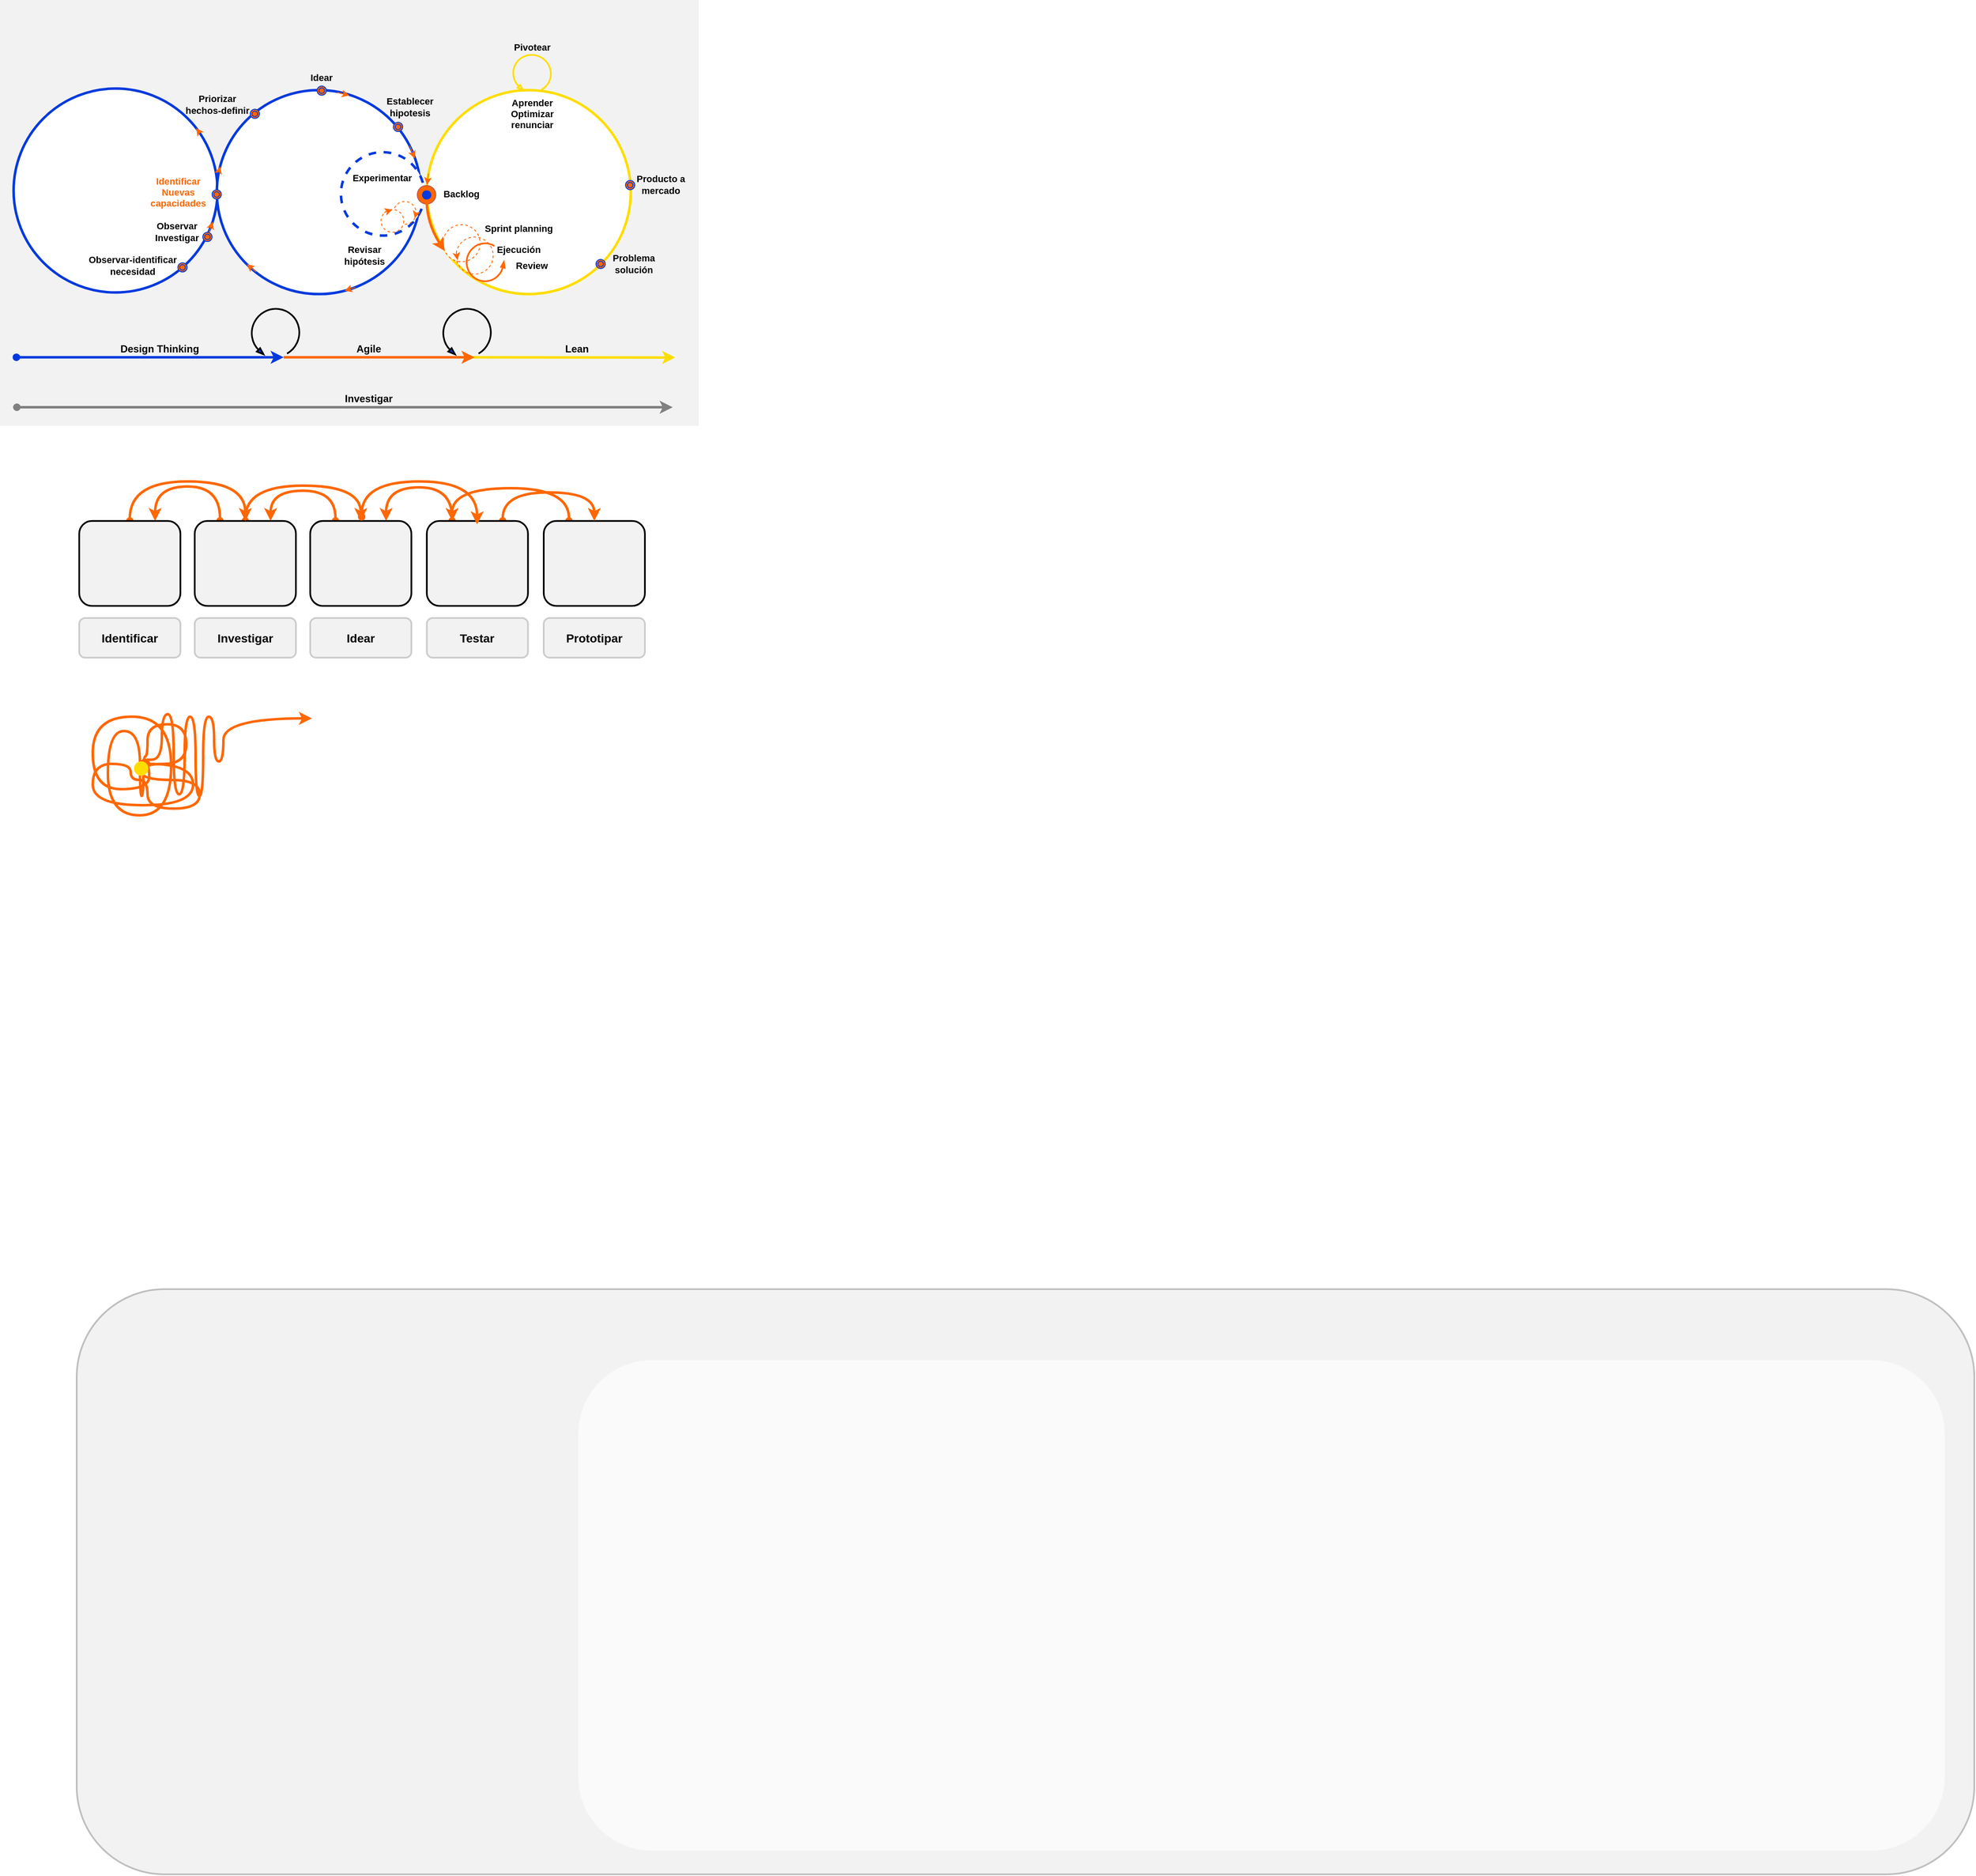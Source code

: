 <mxfile version="20.0.4" type="github"><diagram id="FYH1bXy_glhNCS2Nh4BO" name="Page-1"><mxGraphModel dx="1636" dy="454" grid="0" gridSize="10" guides="1" tooltips="1" connect="1" arrows="1" fold="1" page="1" pageScale="1" pageWidth="850" pageHeight="1100" math="0" shadow="0"><root><mxCell id="0"/><mxCell id="1" parent="0"/><mxCell id="J7etCu1io9OXEMNCoHWa-189" value="" style="rounded=1;whiteSpace=wrap;html=1;labelBackgroundColor=none;fontFamily=Helvetica;fontSize=11;strokeColor=#BFBFBF;strokeWidth=2;fillColor=#f2f2f2;gradientColor=none;" parent="1" vertex="1"><mxGeometry x="-750" y="1540" width="2251" height="694" as="geometry"/></mxCell><mxCell id="J7etCu1io9OXEMNCoHWa-190" value="" style="rounded=1;whiteSpace=wrap;html=1;labelBackgroundColor=none;fontFamily=Helvetica;fontSize=11;fontColor=default;strokeColor=none;strokeWidth=2;fillColor=#FAFAFA;gradientColor=none;" parent="1" vertex="1"><mxGeometry x="-155" y="1624.25" width="1621" height="581.75" as="geometry"/></mxCell><mxCell id="J7etCu1io9OXEMNCoHWa-156" value="" style="rounded=1;whiteSpace=wrap;html=1;labelBackgroundColor=none;fontFamily=Helvetica;fontSize=14;strokeColor=#CCCCCC;strokeWidth=2;fillColor=#f2f2f2;gradientColor=none;" parent="1" vertex="1"><mxGeometry x="-747" y="744" width="120" height="47" as="geometry"/></mxCell><mxCell id="J7etCu1io9OXEMNCoHWa-172" style="edgeStyle=orthogonalEdgeStyle;curved=1;rounded=0;orthogonalLoop=1;jettySize=auto;html=1;exitX=0.25;exitY=0;exitDx=0;exitDy=0;entryX=0.25;entryY=0;entryDx=0;entryDy=0;labelBackgroundColor=#F2F2F2;fontFamily=Helvetica;fontSize=14;startArrow=oval;startFill=1;strokeColor=#FF6701;strokeWidth=3;" parent="1" source="J7etCu1io9OXEMNCoHWa-153" target="J7etCu1io9OXEMNCoHWa-152" edge="1"><mxGeometry relative="1" as="geometry"><Array as="points"><mxPoint x="-166" y="590"/><mxPoint x="-305" y="590"/></Array></mxGeometry></mxCell><mxCell id="J7etCu1io9OXEMNCoHWa-153" value="" style="rounded=1;whiteSpace=wrap;html=1;labelBackgroundColor=none;fontFamily=Helvetica;fontSize=11;strokeColor=default;strokeWidth=2;fillColor=#f2f2f2;gradientColor=none;" parent="1" vertex="1"><mxGeometry x="-196" y="628.9" width="120" height="100.77" as="geometry"/></mxCell><mxCell id="J7etCu1io9OXEMNCoHWa-170" style="edgeStyle=orthogonalEdgeStyle;curved=1;rounded=0;orthogonalLoop=1;jettySize=auto;html=1;exitX=0.75;exitY=0;exitDx=0;exitDy=0;entryX=0.5;entryY=0;entryDx=0;entryDy=0;labelBackgroundColor=#F2F2F2;fontFamily=Helvetica;fontSize=14;startArrow=oval;startFill=1;strokeColor=#FF6701;strokeWidth=3;" parent="1" source="J7etCu1io9OXEMNCoHWa-152" target="J7etCu1io9OXEMNCoHWa-153" edge="1"><mxGeometry relative="1" as="geometry"><Array as="points"><mxPoint x="-245" y="595"/><mxPoint x="-136" y="595"/></Array></mxGeometry></mxCell><mxCell id="J7etCu1io9OXEMNCoHWa-173" style="edgeStyle=orthogonalEdgeStyle;curved=1;rounded=0;orthogonalLoop=1;jettySize=auto;html=1;exitX=0.25;exitY=0;exitDx=0;exitDy=0;entryX=0.75;entryY=0;entryDx=0;entryDy=0;labelBackgroundColor=#F2F2F2;fontFamily=Helvetica;fontSize=14;startArrow=oval;startFill=1;strokeColor=#FF6701;strokeWidth=3;" parent="1" source="J7etCu1io9OXEMNCoHWa-152" target="J7etCu1io9OXEMNCoHWa-151" edge="1"><mxGeometry relative="1" as="geometry"><Array as="points"><mxPoint x="-305" y="589"/><mxPoint x="-383" y="589"/></Array></mxGeometry></mxCell><mxCell id="J7etCu1io9OXEMNCoHWa-152" value="" style="rounded=1;whiteSpace=wrap;html=1;labelBackgroundColor=none;fontFamily=Helvetica;fontSize=11;strokeColor=default;strokeWidth=2;fillColor=#f2f2f2;gradientColor=none;" parent="1" vertex="1"><mxGeometry x="-334.69" y="628.9" width="120" height="100.77" as="geometry"/></mxCell><mxCell id="J7etCu1io9OXEMNCoHWa-175" style="edgeStyle=orthogonalEdgeStyle;curved=1;rounded=0;orthogonalLoop=1;jettySize=auto;html=1;exitX=0.25;exitY=0;exitDx=0;exitDy=0;entryX=0.75;entryY=0;entryDx=0;entryDy=0;labelBackgroundColor=#F2F2F2;fontFamily=Helvetica;fontSize=14;startArrow=oval;startFill=1;strokeColor=#FF6701;strokeWidth=3;" parent="1" source="J7etCu1io9OXEMNCoHWa-151" target="J7etCu1io9OXEMNCoHWa-150" edge="1"><mxGeometry relative="1" as="geometry"><Array as="points"><mxPoint x="-443" y="593"/><mxPoint x="-520" y="593"/></Array></mxGeometry></mxCell><mxCell id="J7etCu1io9OXEMNCoHWa-151" value="" style="rounded=1;whiteSpace=wrap;html=1;labelBackgroundColor=none;fontFamily=Helvetica;fontSize=11;strokeColor=default;strokeWidth=2;fillColor=#f2f2f2;gradientColor=none;" parent="1" vertex="1"><mxGeometry x="-473" y="628.9" width="120" height="100.77" as="geometry"/></mxCell><mxCell id="J7etCu1io9OXEMNCoHWa-167" style="edgeStyle=orthogonalEdgeStyle;curved=1;rounded=0;orthogonalLoop=1;jettySize=auto;html=1;entryX=0.5;entryY=0;entryDx=0;entryDy=0;labelBackgroundColor=#F2F2F2;fontFamily=Helvetica;fontSize=14;startArrow=oval;startFill=1;strokeColor=#FF6701;strokeWidth=3;exitX=0.5;exitY=0;exitDx=0;exitDy=0;" parent="1" source="J7etCu1io9OXEMNCoHWa-150" target="J7etCu1io9OXEMNCoHWa-151" edge="1"><mxGeometry relative="1" as="geometry"><Array as="points"><mxPoint x="-550" y="587"/><mxPoint x="-413" y="587"/></Array></mxGeometry></mxCell><mxCell id="J7etCu1io9OXEMNCoHWa-176" style="edgeStyle=orthogonalEdgeStyle;curved=1;rounded=0;orthogonalLoop=1;jettySize=auto;html=1;exitX=0.25;exitY=0;exitDx=0;exitDy=0;entryX=0.75;entryY=0;entryDx=0;entryDy=0;labelBackgroundColor=#F2F2F2;fontFamily=Helvetica;fontSize=14;startArrow=oval;startFill=1;strokeColor=#FF6701;strokeWidth=3;" parent="1" source="J7etCu1io9OXEMNCoHWa-150" target="J7etCu1io9OXEMNCoHWa-149" edge="1"><mxGeometry relative="1" as="geometry"><Array as="points"><mxPoint x="-580" y="588"/><mxPoint x="-657" y="588"/></Array></mxGeometry></mxCell><mxCell id="J7etCu1io9OXEMNCoHWa-150" value="" style="rounded=1;whiteSpace=wrap;html=1;labelBackgroundColor=none;fontFamily=Helvetica;fontSize=11;strokeColor=default;strokeWidth=2;fillColor=#f2f2f2;gradientColor=none;" parent="1" vertex="1"><mxGeometry x="-610" y="628.9" width="120" height="100.77" as="geometry"/></mxCell><mxCell id="J7etCu1io9OXEMNCoHWa-166" style="edgeStyle=orthogonalEdgeStyle;curved=1;rounded=0;orthogonalLoop=1;jettySize=auto;html=1;exitX=0.5;exitY=0;exitDx=0;exitDy=0;entryX=0.5;entryY=0;entryDx=0;entryDy=0;labelBackgroundColor=#F2F2F2;fontFamily=Helvetica;fontSize=14;startArrow=oval;startFill=1;strokeColor=#FF6701;strokeWidth=3;" parent="1" source="J7etCu1io9OXEMNCoHWa-149" target="J7etCu1io9OXEMNCoHWa-150" edge="1"><mxGeometry relative="1" as="geometry"><Array as="points"><mxPoint x="-687" y="582"/><mxPoint x="-550" y="582"/></Array></mxGeometry></mxCell><mxCell id="J7etCu1io9OXEMNCoHWa-149" value="" style="rounded=1;whiteSpace=wrap;html=1;labelBackgroundColor=none;fontFamily=Helvetica;fontSize=11;strokeColor=default;strokeWidth=2;fillColor=#f2f2f2;gradientColor=none;" parent="1" vertex="1"><mxGeometry x="-747" y="628.9" width="120" height="100.77" as="geometry"/></mxCell><mxCell id="J7etCu1io9OXEMNCoHWa-114" value="" style="rounded=0;whiteSpace=wrap;html=1;labelBackgroundColor=none;fontFamily=Helvetica;fontSize=11;strokeColor=none;strokeWidth=2;fillColor=#f2f2f2;" parent="1" vertex="1"><mxGeometry x="-841" y="11" width="829" height="505" as="geometry"/></mxCell><mxCell id="J7etCu1io9OXEMNCoHWa-94" value="" style="ellipse;whiteSpace=wrap;html=1;aspect=fixed;strokeColor=#003ADE;strokeWidth=3;" parent="1" vertex="1"><mxGeometry x="-824.87" y="116.001" width="241.902" height="241.902" as="geometry"/></mxCell><mxCell id="J7etCu1io9OXEMNCoHWa-3" value="" style="ellipse;whiteSpace=wrap;html=1;aspect=fixed;strokeColor=#003ADE;strokeWidth=3;" parent="1" vertex="1"><mxGeometry x="-583.777" y="117.895" width="241.902" height="241.902" as="geometry"/></mxCell><mxCell id="J7etCu1io9OXEMNCoHWa-2" value="" style="ellipse;whiteSpace=wrap;html=1;aspect=fixed;strokeColor=#ffdd00;strokeWidth=3;" parent="1" vertex="1"><mxGeometry x="-334.686" y="117.895" width="241.902" height="241.902" as="geometry"/></mxCell><mxCell id="J7etCu1io9OXEMNCoHWa-9" value="" style="ellipse;whiteSpace=wrap;html=1;aspect=fixed;dashed=1;strokeColor=#003ADE;strokeWidth=3;" parent="1" vertex="1"><mxGeometry x="-436.587" y="191.447" width="98.96" height="98.96" as="geometry"/></mxCell><mxCell id="J7etCu1io9OXEMNCoHWa-14" value="" style="ellipse;whiteSpace=wrap;html=1;aspect=fixed;fillColor=#ff6701;strokeColor=#b85450;" parent="1" vertex="1"><mxGeometry x="-346.008" y="231.053" width="21.991" height="21.991" as="geometry"/></mxCell><mxCell id="J7etCu1io9OXEMNCoHWa-20" value="" style="ellipse;whiteSpace=wrap;html=1;aspect=fixed;dashed=1;strokeColor=#FF6701;" parent="1" vertex="1"><mxGeometry x="-315.438" y="277.447" width="43.982" height="43.982" as="geometry"/></mxCell><mxCell id="J7etCu1io9OXEMNCoHWa-16" value="" style="ellipse;whiteSpace=wrap;html=1;aspect=fixed;dashed=1;fillColor=none;strokeColor=#FF6701;fontColor=#000000;" parent="1" vertex="1"><mxGeometry x="-299.983" y="292.158" width="43.982" height="43.982" as="geometry"/></mxCell><mxCell id="J7etCu1io9OXEMNCoHWa-26" value="" style="verticalLabelPosition=bottom;html=1;verticalAlign=top;strokeWidth=2;shape=mxgraph.lean_mapping.physical_pull;pointerEvents=1;fontFamily=Helvetica;fontSize=12;fontColor=#000000;align=center;strokeColor=#FF6701;fillColor=#fa6800;" parent="1" vertex="1"><mxGeometry x="-287.661" y="299.474" width="45.289" height="45.263" as="geometry"/></mxCell><mxCell id="J7etCu1io9OXEMNCoHWa-27" value="" style="ellipse;whiteSpace=wrap;html=1;aspect=fixed;fillColor=#003ADE;strokeColor=none;" parent="1" vertex="1"><mxGeometry x="-340.347" y="236.711" width="10.996" height="10.996" as="geometry"/></mxCell><mxCell id="J7etCu1io9OXEMNCoHWa-32" value="" style="curved=1;endArrow=classic;html=1;rounded=0;exitX=0.5;exitY=1;exitDx=0;exitDy=0;entryX=0.047;entryY=0.711;entryDx=0;entryDy=0;entryPerimeter=0;strokeColor=#FF6701;fillColor=#fa6800;strokeWidth=3;" parent="1" source="J7etCu1io9OXEMNCoHWa-27" target="J7etCu1io9OXEMNCoHWa-20" edge="1"><mxGeometry width="50" height="50" relative="1" as="geometry"><mxPoint x="-346.008" y="366.842" as="sourcePoint"/><mxPoint x="-289.397" y="310.263" as="targetPoint"/><Array as="points"><mxPoint x="-334.686" y="276.316"/></Array></mxGeometry></mxCell><mxCell id="J7etCu1io9OXEMNCoHWa-42" value="" style="endArrow=classic;html=1;rounded=0;strokeColor=#FF6701;entryX=0.525;entryY=-0.034;entryDx=0;entryDy=0;exitX=0.008;exitY=0.409;exitDx=0;exitDy=0;exitPerimeter=0;entryPerimeter=0;" parent="1" source="J7etCu1io9OXEMNCoHWa-2" target="J7etCu1io9OXEMNCoHWa-14" edge="1"><mxGeometry width="50" height="50" relative="1" as="geometry"><mxPoint x="-300.719" y="117.895" as="sourcePoint"/><mxPoint x="-244.107" y="61.316" as="targetPoint"/></mxGeometry></mxCell><mxCell id="J7etCu1io9OXEMNCoHWa-43" value="" style="endArrow=classic;html=1;rounded=0;strokeColor=#FF6701;entryX=0.038;entryY=0.621;entryDx=0;entryDy=0;exitX=0.008;exitY=0.409;exitDx=0;exitDy=0;exitPerimeter=0;entryPerimeter=0;" parent="1" target="J7etCu1io9OXEMNCoHWa-16" edge="1"><mxGeometry width="50" height="50" relative="1" as="geometry"><mxPoint x="-299.689" y="310.637" as="sourcePoint"/><mxPoint x="-296.412" y="319.779" as="targetPoint"/></mxGeometry></mxCell><mxCell id="J7etCu1io9OXEMNCoHWa-46" value="" style="verticalLabelPosition=bottom;html=1;verticalAlign=top;strokeWidth=2;shape=mxgraph.lean_mapping.physical_pull;pointerEvents=1;fontFamily=Helvetica;fontSize=12;fontColor=default;align=center;strokeColor=#FFDD00;fillColor=none;rotation=120;" parent="1" vertex="1"><mxGeometry x="-232.785" y="76.026" width="45.289" height="45.263" as="geometry"/></mxCell><mxCell id="J7etCu1io9OXEMNCoHWa-53" value="" style="ellipse;shape=doubleEllipse;whiteSpace=wrap;html=1;aspect=fixed;strokeColor=#003ADE;fillColor=#FF6701;" parent="1" vertex="1"><mxGeometry x="-589.438" y="236.145" width="10.996" height="10.996" as="geometry"/></mxCell><mxCell id="J7etCu1io9OXEMNCoHWa-54" value="" style="ellipse;shape=doubleEllipse;whiteSpace=wrap;html=1;aspect=fixed;strokeColor=#003ADE;fillColor=#FF6701;" parent="1" vertex="1"><mxGeometry x="-544.149" y="140.526" width="10.996" height="10.996" as="geometry"/></mxCell><mxCell id="J7etCu1io9OXEMNCoHWa-55" value="" style="ellipse;shape=doubleEllipse;whiteSpace=wrap;html=1;aspect=fixed;strokeColor=#003ADE;fillColor=#FF6701;" parent="1" vertex="1"><mxGeometry x="-464.893" y="113.004" width="10.996" height="10.996" as="geometry"/></mxCell><mxCell id="J7etCu1io9OXEMNCoHWa-56" value="" style="ellipse;shape=doubleEllipse;whiteSpace=wrap;html=1;aspect=fixed;strokeColor=#003ADE;fillColor=#FF6701;" parent="1" vertex="1"><mxGeometry x="-374.313" y="156.002" width="10.996" height="10.996" as="geometry"/></mxCell><mxCell id="J7etCu1io9OXEMNCoHWa-63" value="Idear" style="text;html=1;strokeColor=none;fillColor=none;align=center;verticalAlign=middle;whiteSpace=wrap;rounded=0;fontSize=11;fontStyle=1;fontFamily=Helvetica;" parent="1" vertex="1"><mxGeometry x="-504.65" y="95" width="90.58" height="15.97" as="geometry"/></mxCell><mxCell id="J7etCu1io9OXEMNCoHWa-64" value="Establecer hipotesis" style="text;html=1;strokeColor=none;fillColor=none;align=center;verticalAlign=middle;whiteSpace=wrap;rounded=0;fontSize=11;fontStyle=1;fontFamily=Helvetica;" parent="1" vertex="1"><mxGeometry x="-400.001" y="121.294" width="90.579" height="33.947" as="geometry"/></mxCell><mxCell id="J7etCu1io9OXEMNCoHWa-66" value="Revisar hipótesis" style="text;html=1;strokeColor=none;fillColor=none;align=center;verticalAlign=middle;whiteSpace=wrap;rounded=0;fontSize=11;fontStyle=1;fontFamily=Helvetica;" parent="1" vertex="1"><mxGeometry x="-453.897" y="297.494" width="90.579" height="33.947" as="geometry"/></mxCell><mxCell id="J7etCu1io9OXEMNCoHWa-67" value="Experimentar" style="text;html=1;strokeColor=none;fillColor=none;align=center;verticalAlign=middle;whiteSpace=wrap;rounded=0;fontSize=11;fontStyle=1;fontFamily=Helvetica;" parent="1" vertex="1"><mxGeometry x="-433.19" y="205.395" width="90.579" height="33.947" as="geometry"/></mxCell><mxCell id="J7etCu1io9OXEMNCoHWa-68" value="Sprint planning" style="text;html=1;strokeColor=none;fillColor=none;align=center;verticalAlign=middle;whiteSpace=wrap;rounded=0;fontSize=11;fontStyle=1;fontFamily=Helvetica;" parent="1" vertex="1"><mxGeometry x="-271.46" y="272.55" width="90.58" height="19.29" as="geometry"/></mxCell><mxCell id="J7etCu1io9OXEMNCoHWa-69" value="Backlog" style="text;html=1;strokeColor=none;fillColor=none;align=center;verticalAlign=middle;whiteSpace=wrap;rounded=0;fontSize=11;fontStyle=1;fontFamily=Helvetica;" parent="1" vertex="1"><mxGeometry x="-322.89" y="232.32" width="58.88" height="17.21" as="geometry"/></mxCell><mxCell id="J7etCu1io9OXEMNCoHWa-70" value="Aprender&lt;br style=&quot;font-size: 11px;&quot;&gt;Optimizar&lt;br style=&quot;font-size: 11px;&quot;&gt;renunciar" style="text;html=1;strokeColor=none;fillColor=none;align=center;verticalAlign=middle;whiteSpace=wrap;rounded=0;fontSize=11;fontStyle=1;fontFamily=Helvetica;" parent="1" vertex="1"><mxGeometry x="-255.43" y="129.211" width="90.579" height="33.947" as="geometry"/></mxCell><mxCell id="J7etCu1io9OXEMNCoHWa-71" value="&lt;b style=&quot;font-size: 11px;&quot;&gt;Pivotear&lt;/b&gt;" style="text;html=1;strokeColor=none;fillColor=none;align=center;verticalAlign=middle;whiteSpace=wrap;rounded=0;fontSize=11;" parent="1" vertex="1"><mxGeometry x="-255.43" y="50" width="90.579" height="33.947" as="geometry"/></mxCell><mxCell id="J7etCu1io9OXEMNCoHWa-75" value="Ejecución" style="text;html=1;strokeColor=none;fillColor=none;align=center;verticalAlign=middle;whiteSpace=wrap;rounded=0;fontSize=11;fontStyle=1;fontFamily=Helvetica;" parent="1" vertex="1"><mxGeometry x="-271.46" y="297.49" width="90.58" height="18.24" as="geometry"/></mxCell><mxCell id="J7etCu1io9OXEMNCoHWa-76" value="Review" style="text;html=1;strokeColor=none;fillColor=none;align=center;verticalAlign=middle;whiteSpace=wrap;rounded=0;fontSize=11;fontStyle=1;fontFamily=Helvetica;" parent="1" vertex="1"><mxGeometry x="-245.24" y="318.57" width="70.2" height="15.08" as="geometry"/></mxCell><mxCell id="J7etCu1io9OXEMNCoHWa-77" value="Problema solución" style="text;html=1;strokeColor=none;fillColor=none;align=center;verticalAlign=middle;whiteSpace=wrap;rounded=0;fontSize=11;fontStyle=1;fontFamily=Helvetica;" parent="1" vertex="1"><mxGeometry x="-123" y="313.91" width="67.93" height="19.74" as="geometry"/></mxCell><mxCell id="J7etCu1io9OXEMNCoHWa-79" value="Producto a mercado" style="text;html=1;strokeColor=none;fillColor=none;align=center;verticalAlign=middle;whiteSpace=wrap;rounded=0;fontSize=11;fontStyle=1;fontFamily=Helvetica;" parent="1" vertex="1"><mxGeometry x="-91" y="218.26" width="67.93" height="24.46" as="geometry"/></mxCell><mxCell id="J7etCu1io9OXEMNCoHWa-87" value="&lt;span style=&quot;background-color: rgb(242, 242, 242);&quot;&gt;Design Thinking&lt;/span&gt;" style="endArrow=classic;html=1;rounded=0;fontSize=12;strokeColor=#003ADE;startArrow=oval;startFill=1;strokeWidth=3;fontStyle=1" parent="1" edge="1"><mxGeometry x="0.071" y="10" width="50" height="50" relative="1" as="geometry"><mxPoint x="-821.545" y="434.737" as="sourcePoint"/><mxPoint x="-504.521" y="434.737" as="targetPoint"/><mxPoint as="offset"/></mxGeometry></mxCell><mxCell id="J7etCu1io9OXEMNCoHWa-88" value="&lt;span style=&quot;font-size: 12px;&quot;&gt;Lean&lt;/span&gt;" style="endArrow=classic;html=1;rounded=0;fontSize=12;strokeColor=#FFDD00;labelBackgroundColor=none;strokeWidth=3;fontStyle=1" parent="1" edge="1"><mxGeometry x="0.025" y="10" width="50" height="50" relative="1" as="geometry"><mxPoint x="-280.339" y="434.737" as="sourcePoint"/><mxPoint x="-40" y="435" as="targetPoint"/><mxPoint as="offset"/></mxGeometry></mxCell><mxCell id="J7etCu1io9OXEMNCoHWa-89" value="" style="endArrow=classic;html=1;rounded=0;fontSize=9;strokeColor=#FF6701;strokeWidth=3;" parent="1" edge="1"><mxGeometry width="50" height="50" relative="1" as="geometry"><mxPoint x="-504.521" y="434.737" as="sourcePoint"/><mxPoint x="-278.074" y="434.737" as="targetPoint"/></mxGeometry></mxCell><mxCell id="J7etCu1io9OXEMNCoHWa-93" value="Agile" style="edgeLabel;html=1;align=center;verticalAlign=middle;resizable=0;points=[];fontSize=12;labelBackgroundColor=none;fontStyle=1" parent="J7etCu1io9OXEMNCoHWa-89" vertex="1" connectable="0"><mxGeometry x="-0.2" relative="1" as="geometry"><mxPoint x="10" y="-10" as="offset"/></mxGeometry></mxCell><mxCell id="J7etCu1io9OXEMNCoHWa-90" value="" style="verticalLabelPosition=bottom;html=1;verticalAlign=top;strokeWidth=2;shape=mxgraph.lean_mapping.physical_pull;pointerEvents=1;fontSize=9;fillColor=#003ADE;rotation=120;" parent="1" vertex="1"><mxGeometry x="-544.149" y="378.158" width="59.261" height="56.579" as="geometry"/></mxCell><mxCell id="J7etCu1io9OXEMNCoHWa-91" value="" style="verticalLabelPosition=bottom;html=1;verticalAlign=top;strokeWidth=2;shape=mxgraph.lean_mapping.physical_pull;pointerEvents=1;fontSize=9;fillColor=#003ADE;rotation=120;" parent="1" vertex="1"><mxGeometry x="-316.955" y="378.158" width="59.261" height="56.579" as="geometry"/></mxCell><mxCell id="J7etCu1io9OXEMNCoHWa-62" value="Priorizar hechos-definir" style="text;html=1;strokeColor=none;fillColor=none;align=center;verticalAlign=middle;whiteSpace=wrap;rounded=0;fontSize=11;fontStyle=1;fontFamily=Helvetica;" parent="1" vertex="1"><mxGeometry x="-621.81" y="118.05" width="77.73" height="33.95" as="geometry"/></mxCell><mxCell id="J7etCu1io9OXEMNCoHWa-61" value="Observar-identificar necesidad" style="text;html=1;strokeColor=none;fillColor=none;align=center;verticalAlign=middle;whiteSpace=wrap;rounded=0;fontSize=11;fontStyle=1;fontFamily=Helvetica;" parent="1" vertex="1"><mxGeometry x="-755" y="316.47" width="143" height="19.27" as="geometry"/></mxCell><mxCell id="J7etCu1io9OXEMNCoHWa-47" value="Identificar Nuevas capacidades" style="text;html=1;strokeColor=none;fillColor=none;align=center;verticalAlign=middle;whiteSpace=wrap;rounded=0;fontSize=11;fontStyle=1;fontFamily=Helvetica;fontColor=#FF6701;" parent="1" vertex="1"><mxGeometry x="-665" y="220.78" width="71.03" height="36.13" as="geometry"/></mxCell><mxCell id="J7etCu1io9OXEMNCoHWa-51" value="" style="ellipse;shape=doubleEllipse;whiteSpace=wrap;html=1;aspect=fixed;strokeColor=#003ADE;fillColor=#FF6701;" parent="1" vertex="1"><mxGeometry x="-629.996" y="322.652" width="10.996" height="10.996" as="geometry"/></mxCell><mxCell id="J7etCu1io9OXEMNCoHWa-97" value="" style="ellipse;shape=doubleEllipse;whiteSpace=wrap;html=1;aspect=fixed;strokeColor=#003ADE;fillColor=#FF6701;" parent="1" vertex="1"><mxGeometry x="-600.437" y="286.502" width="10.996" height="10.996" as="geometry"/></mxCell><mxCell id="J7etCu1io9OXEMNCoHWa-98" value="Observar Investigar" style="text;html=1;strokeColor=none;fillColor=none;align=center;verticalAlign=middle;whiteSpace=wrap;rounded=0;fontSize=11;fontStyle=1;fontFamily=Helvetica;" parent="1" vertex="1"><mxGeometry x="-667.97" y="269.36" width="74" height="33.95" as="geometry"/></mxCell><mxCell id="J7etCu1io9OXEMNCoHWa-99" value="" style="endArrow=classic;html=1;rounded=0;fontSize=9;strokeColor=#FF6701;exitX=0.959;exitY=0.706;exitDx=0;exitDy=0;exitPerimeter=0;entryX=0.976;entryY=0.653;entryDx=0;entryDy=0;entryPerimeter=0;" parent="1" source="J7etCu1io9OXEMNCoHWa-94" target="J7etCu1io9OXEMNCoHWa-94" edge="1"><mxGeometry width="50" height="50" relative="1" as="geometry"><mxPoint x="-605.289" y="314.789" as="sourcePoint"/><mxPoint x="-593.967" y="303.474" as="targetPoint"/></mxGeometry></mxCell><mxCell id="J7etCu1io9OXEMNCoHWa-100" value="" style="endArrow=classic;html=1;rounded=0;fontSize=9;strokeColor=#FF6701;exitX=0.011;exitY=0.395;exitDx=0;exitDy=0;exitPerimeter=0;entryX=0.976;entryY=0.653;entryDx=0;entryDy=0;entryPerimeter=0;" parent="1" source="J7etCu1io9OXEMNCoHWa-3" edge="1"><mxGeometry width="50" height="50" relative="1" as="geometry"><mxPoint x="-582.643" y="216.727" as="sourcePoint"/><mxPoint x="-579.667" y="208.421" as="targetPoint"/></mxGeometry></mxCell><mxCell id="J7etCu1io9OXEMNCoHWa-101" value="" style="endArrow=classic;html=1;rounded=0;fontSize=9;strokeColor=#FF6701;entryX=0.895;entryY=0.194;entryDx=0;entryDy=0;entryPerimeter=0;exitX=0.914;exitY=0.22;exitDx=0;exitDy=0;exitPerimeter=0;" parent="1" source="J7etCu1io9OXEMNCoHWa-94" target="J7etCu1io9OXEMNCoHWa-94" edge="1"><mxGeometry width="50" height="50" relative="1" as="geometry"><mxPoint x="-607.554" y="177.122" as="sourcePoint"/><mxPoint x="-617.744" y="174.474" as="targetPoint"/><Array as="points"/></mxGeometry></mxCell><mxCell id="J7etCu1io9OXEMNCoHWa-106" value="" style="ellipse;shape=doubleEllipse;whiteSpace=wrap;html=1;aspect=fixed;strokeColor=#003ADE;fillColor=#FF6701;" parent="1" vertex="1"><mxGeometry x="-133.999" y="318.567" width="10.996" height="10.996" as="geometry"/></mxCell><mxCell id="J7etCu1io9OXEMNCoHWa-107" value="" style="ellipse;shape=doubleEllipse;whiteSpace=wrap;html=1;aspect=fixed;strokeColor=#003ADE;fillColor=#FF6701;" parent="1" vertex="1"><mxGeometry x="-98.996" y="224.991" width="10.996" height="10.996" as="geometry"/></mxCell><mxCell id="J7etCu1io9OXEMNCoHWa-110" value="&lt;span style=&quot;background-color: rgb(242, 242, 242);&quot;&gt;Investigar&lt;/span&gt;" style="endArrow=classic;html=1;rounded=0;fontSize=12;strokeColor=#808080;startArrow=oval;startFill=1;strokeWidth=3;fontStyle=1" parent="1" edge="1"><mxGeometry x="0.071" y="10" width="50" height="50" relative="1" as="geometry"><mxPoint x="-821" y="494" as="sourcePoint"/><mxPoint x="-43" y="494" as="targetPoint"/><mxPoint as="offset"/></mxGeometry></mxCell><mxCell id="J7etCu1io9OXEMNCoHWa-115" value="" style="endArrow=classic;html=1;rounded=0;fontSize=9;strokeColor=#FF6701;exitX=0.946;exitY=0.273;exitDx=0;exitDy=0;exitPerimeter=0;entryX=0.97;entryY=0.335;entryDx=0;entryDy=0;entryPerimeter=0;" parent="1" source="J7etCu1io9OXEMNCoHWa-3" target="J7etCu1io9OXEMNCoHWa-3" edge="1"><mxGeometry width="50" height="50" relative="1" as="geometry"><mxPoint x="-456.996" y="244.876" as="sourcePoint"/><mxPoint x="-455.547" y="239.851" as="targetPoint"/></mxGeometry></mxCell><mxCell id="J7etCu1io9OXEMNCoHWa-117" value="" style="endArrow=classic;html=1;rounded=0;fontSize=9;strokeColor=#FF6701;exitX=0.68;exitY=0.967;exitDx=0;exitDy=0;exitPerimeter=0;entryX=0.626;entryY=0.984;entryDx=0;entryDy=0;entryPerimeter=0;" parent="1" source="J7etCu1io9OXEMNCoHWa-3" target="J7etCu1io9OXEMNCoHWa-3" edge="1"><mxGeometry width="50" height="50" relative="1" as="geometry"><mxPoint x="-344.937" y="193.934" as="sourcePoint"/><mxPoint x="-339.132" y="208.932" as="targetPoint"/></mxGeometry></mxCell><mxCell id="J7etCu1io9OXEMNCoHWa-118" value="" style="endArrow=classic;html=1;rounded=0;fontSize=9;strokeColor=#FF6701;exitX=0.192;exitY=0.89;exitDx=0;exitDy=0;exitPerimeter=0;entryX=0;entryY=1;entryDx=0;entryDy=0;" parent="1" source="J7etCu1io9OXEMNCoHWa-3" target="J7etCu1io9OXEMNCoHWa-3" edge="1"><mxGeometry width="50" height="50" relative="1" as="geometry"><mxPoint x="-334.937" y="203.934" as="sourcePoint"/><mxPoint x="-329.132" y="218.932" as="targetPoint"/></mxGeometry></mxCell><mxCell id="J7etCu1io9OXEMNCoHWa-119" value="" style="endArrow=classic;html=1;rounded=0;fontSize=9;strokeColor=#FF6701;exitX=0.59;exitY=0.011;exitDx=0;exitDy=0;exitPerimeter=0;entryX=0.65;entryY=0.026;entryDx=0;entryDy=0;entryPerimeter=0;" parent="1" source="J7etCu1io9OXEMNCoHWa-3" target="J7etCu1io9OXEMNCoHWa-3" edge="1"><mxGeometry width="50" height="50" relative="1" as="geometry"><mxPoint x="-324.937" y="213.934" as="sourcePoint"/><mxPoint x="-319.132" y="228.932" as="targetPoint"/></mxGeometry></mxCell><mxCell id="J7etCu1io9OXEMNCoHWa-134" value="" style="ellipse;whiteSpace=wrap;html=1;aspect=fixed;dashed=1;strokeColor=#FF6701;" parent="1" vertex="1"><mxGeometry x="-374.31" y="250.01" width="26.98" height="26.98" as="geometry"/></mxCell><mxCell id="J7etCu1io9OXEMNCoHWa-135" value="" style="ellipse;whiteSpace=wrap;html=1;aspect=fixed;dashed=1;strokeColor=#FF6701;" parent="1" vertex="1"><mxGeometry x="-389" y="259.52" width="26.98" height="26.98" as="geometry"/></mxCell><mxCell id="J7etCu1io9OXEMNCoHWa-139" value="" style="endArrow=classic;html=1;rounded=0;strokeColor=#FF6701;entryX=0.952;entryY=0.731;entryDx=0;entryDy=0;entryPerimeter=0;exitX=1;exitY=0.5;exitDx=0;exitDy=0;" parent="1" source="J7etCu1io9OXEMNCoHWa-134" target="J7etCu1io9OXEMNCoHWa-134" edge="1"><mxGeometry width="50" height="50" relative="1" as="geometry"><mxPoint x="-349" y="270" as="sourcePoint"/><mxPoint x="-389.002" y="259.521" as="targetPoint"/><Array as="points"><mxPoint x="-349" y="270"/></Array></mxGeometry></mxCell><mxCell id="J7etCu1io9OXEMNCoHWa-141" value="" style="endArrow=classic;html=1;rounded=0;strokeColor=#FF6701;entryX=0.5;entryY=0;entryDx=0;entryDy=0;exitX=0;exitY=0;exitDx=0;exitDy=0;" parent="1" source="J7etCu1io9OXEMNCoHWa-135" target="J7etCu1io9OXEMNCoHWa-135" edge="1"><mxGeometry width="50" height="50" relative="1" as="geometry"><mxPoint x="-352.02" y="283.01" as="sourcePoint"/><mxPoint x="-356.625" y="293.682" as="targetPoint"/><Array as="points"><mxPoint x="-383" y="262"/></Array></mxGeometry></mxCell><mxCell id="J7etCu1io9OXEMNCoHWa-148" value="" style="shape=image;verticalLabelPosition=bottom;labelBackgroundColor=default;verticalAlign=top;aspect=fixed;imageAspect=0;image=https://cdn-icons-png.flaticon.com/128/6159/6159243.png;" parent="1" vertex="1"><mxGeometry x="-712.02" y="652.87" width="57.03" height="57.03" as="geometry"/></mxCell><mxCell id="J7etCu1io9OXEMNCoHWa-155" value="Identificar" style="text;html=1;strokeColor=none;fillColor=none;align=center;verticalAlign=middle;whiteSpace=wrap;rounded=0;labelBackgroundColor=none;fontFamily=Helvetica;fontSize=14;fontStyle=1" parent="1" vertex="1"><mxGeometry x="-717" y="752.5" width="60" height="30" as="geometry"/></mxCell><mxCell id="J7etCu1io9OXEMNCoHWa-157" value="" style="rounded=1;whiteSpace=wrap;html=1;labelBackgroundColor=none;fontFamily=Helvetica;fontSize=14;strokeColor=#CCCCCC;strokeWidth=2;fillColor=#f2f2f2;gradientColor=none;" parent="1" vertex="1"><mxGeometry x="-610" y="744" width="120" height="47" as="geometry"/></mxCell><mxCell id="J7etCu1io9OXEMNCoHWa-158" value="Investigar" style="text;html=1;strokeColor=none;fillColor=none;align=center;verticalAlign=middle;whiteSpace=wrap;rounded=0;labelBackgroundColor=none;fontFamily=Helvetica;fontSize=14;fontStyle=1" parent="1" vertex="1"><mxGeometry x="-580" y="752.5" width="60" height="30" as="geometry"/></mxCell><mxCell id="J7etCu1io9OXEMNCoHWa-159" value="" style="rounded=1;whiteSpace=wrap;html=1;labelBackgroundColor=none;fontFamily=Helvetica;fontSize=14;strokeColor=#CCCCCC;strokeWidth=2;fillColor=#f2f2f2;gradientColor=none;" parent="1" vertex="1"><mxGeometry x="-473" y="744" width="120" height="47" as="geometry"/></mxCell><mxCell id="J7etCu1io9OXEMNCoHWa-160" value="Idear" style="text;html=1;strokeColor=none;fillColor=none;align=center;verticalAlign=middle;whiteSpace=wrap;rounded=0;labelBackgroundColor=none;fontFamily=Helvetica;fontSize=14;fontStyle=1" parent="1" vertex="1"><mxGeometry x="-443" y="752.5" width="60" height="30" as="geometry"/></mxCell><mxCell id="J7etCu1io9OXEMNCoHWa-161" value="" style="rounded=1;whiteSpace=wrap;html=1;labelBackgroundColor=none;fontFamily=Helvetica;fontSize=14;strokeColor=#CCCCCC;strokeWidth=2;fillColor=#f2f2f2;gradientColor=none;" parent="1" vertex="1"><mxGeometry x="-334.69" y="744" width="120" height="47" as="geometry"/></mxCell><mxCell id="J7etCu1io9OXEMNCoHWa-162" value="Testar" style="text;html=1;strokeColor=none;fillColor=none;align=center;verticalAlign=middle;whiteSpace=wrap;rounded=0;labelBackgroundColor=none;fontFamily=Helvetica;fontSize=14;fontStyle=1" parent="1" vertex="1"><mxGeometry x="-304.69" y="752.5" width="60" height="30" as="geometry"/></mxCell><mxCell id="J7etCu1io9OXEMNCoHWa-163" value="" style="rounded=1;whiteSpace=wrap;html=1;labelBackgroundColor=none;fontFamily=Helvetica;fontSize=14;strokeColor=#CCCCCC;strokeWidth=2;fillColor=#f2f2f2;gradientColor=none;" parent="1" vertex="1"><mxGeometry x="-196" y="744" width="120" height="47" as="geometry"/></mxCell><mxCell id="J7etCu1io9OXEMNCoHWa-164" value="Prototipar" style="text;html=1;strokeColor=none;fillColor=none;align=center;verticalAlign=middle;whiteSpace=wrap;rounded=0;labelBackgroundColor=none;fontFamily=Helvetica;fontSize=14;fontStyle=1" parent="1" vertex="1"><mxGeometry x="-166" y="752.5" width="60" height="30" as="geometry"/></mxCell><mxCell id="J7etCu1io9OXEMNCoHWa-168" style="edgeStyle=orthogonalEdgeStyle;curved=1;rounded=0;orthogonalLoop=1;jettySize=auto;html=1;labelBackgroundColor=#F2F2F2;fontFamily=Helvetica;fontSize=14;startArrow=oval;startFill=1;strokeColor=#FF6701;strokeWidth=3;exitX=0.5;exitY=0;exitDx=0;exitDy=0;" parent="1" edge="1"><mxGeometry relative="1" as="geometry"><mxPoint x="-412" y="623.9" as="sourcePoint"/><mxPoint x="-275" y="633" as="targetPoint"/><Array as="points"><mxPoint x="-412" y="582"/><mxPoint x="-275" y="582"/></Array></mxGeometry></mxCell><mxCell id="J7etCu1io9OXEMNCoHWa-179" style="edgeStyle=orthogonalEdgeStyle;curved=1;rounded=0;orthogonalLoop=1;jettySize=auto;html=1;labelBackgroundColor=#F2F2F2;fontFamily=Helvetica;fontSize=14;startArrow=oval;startFill=1;strokeColor=#FF6701;strokeWidth=3;" parent="1" source="J7etCu1io9OXEMNCoHWa-178" edge="1"><mxGeometry relative="1" as="geometry"><mxPoint x="-471" y="863" as="targetPoint"/><Array as="points"><mxPoint x="-612" y="917"/><mxPoint x="-612" y="966"/><mxPoint x="-731" y="966"/><mxPoint x="-731" y="917"/><mxPoint x="-686" y="917"/><mxPoint x="-686" y="936"/><mxPoint x="-666" y="936"/><mxPoint x="-666" y="970"/><mxPoint x="-604" y="970"/><mxPoint x="-604" y="936"/><mxPoint x="-673" y="936"/><mxPoint x="-673" y="917"/><mxPoint x="-620" y="917"/><mxPoint x="-620" y="870"/><mxPoint x="-666" y="870"/><mxPoint x="-666" y="908"/><mxPoint x="-671" y="908"/><mxPoint x="-671" y="955"/><mxPoint x="-675" y="955"/><mxPoint x="-675" y="878"/><mxPoint x="-713" y="878"/><mxPoint x="-713" y="978"/><mxPoint x="-638" y="978"/><mxPoint x="-638" y="861"/><mxPoint x="-731" y="861"/><mxPoint x="-731" y="947"/><mxPoint x="-664" y="947"/><mxPoint x="-664" y="917"/><mxPoint x="-673" y="917"/><mxPoint x="-673" y="912"/><mxPoint x="-649" y="912"/><mxPoint x="-649" y="858"/><mxPoint x="-635" y="858"/><mxPoint x="-635" y="953"/><mxPoint x="-622" y="953"/><mxPoint x="-622" y="861"/><mxPoint x="-609" y="861"/><mxPoint x="-609" y="955"/><mxPoint x="-600" y="955"/><mxPoint x="-600" y="861"/><mxPoint x="-587" y="861"/><mxPoint x="-587" y="914"/><mxPoint x="-576" y="914"/><mxPoint x="-576" y="863"/></Array></mxGeometry></mxCell><mxCell id="J7etCu1io9OXEMNCoHWa-178" value="" style="ellipse;whiteSpace=wrap;html=1;aspect=fixed;rounded=1;labelBackgroundColor=#FF3333;fontFamily=Helvetica;fontSize=14;strokeColor=none;strokeWidth=2;fillColor=#ffdd00;gradientColor=none;fontColor=#FF3333;" parent="1" vertex="1"><mxGeometry x="-682" y="914" width="17" height="17" as="geometry"/></mxCell><mxCell id="J7etCu1io9OXEMNCoHWa-145" value="" style="shape=image;verticalLabelPosition=bottom;labelBackgroundColor=default;verticalAlign=top;aspect=fixed;imageAspect=0;image=https://cdn-icons-png.flaticon.com/512/3176/3176369.png;" parent="1" vertex="1"><mxGeometry x="-448.5" y="638.9" width="71" height="71" as="geometry"/></mxCell><mxCell id="J7etCu1io9OXEMNCoHWa-181" value="" style="shape=image;verticalLabelPosition=bottom;labelBackgroundColor=default;verticalAlign=top;aspect=fixed;imageAspect=0;image=https://cdn-icons.flaticon.com/png/512/3273/premium/3273567.png?token=exp=1656691543~hmac=643e85abda2e3b413aa3cf3b2d9e0ab3;" parent="1" vertex="1"><mxGeometry x="-582.13" y="645.64" width="64.26" height="64.26" as="geometry"/></mxCell><mxCell id="J7etCu1io9OXEMNCoHWa-182" value="" style="shape=image;verticalLabelPosition=bottom;labelBackgroundColor=default;verticalAlign=top;aspect=fixed;imageAspect=0;image=https://cdn-icons.flaticon.com/png/512/3281/premium/3281329.png?token=exp=1656691609~hmac=299e0cc9a224729e6764eeb8999a96f5;" parent="1" vertex="1"><mxGeometry x="-303.31" y="650.77" width="61.23" height="61.23" as="geometry"/></mxCell><mxCell id="J7etCu1io9OXEMNCoHWa-183" value="" style="shape=image;verticalLabelPosition=bottom;labelBackgroundColor=default;verticalAlign=top;aspect=fixed;imageAspect=0;image=https://cdn-icons.flaticon.com/png/512/4068/premium/4068048.png?token=exp=1656691854~hmac=609c29e3848ca407adc28539e323975d;" parent="1" vertex="1"><mxGeometry x="-175.32" y="639.96" width="78.65" height="78.65" as="geometry"/></mxCell><mxCell id="J7etCu1io9OXEMNCoHWa-184" value="" style="shape=image;verticalLabelPosition=bottom;labelBackgroundColor=default;verticalAlign=top;aspect=fixed;imageAspect=0;image=https://cdn-icons.flaticon.com/png/512/486/premium/486224.png?token=exp=1656699897~hmac=486f2bf8a1f288f0983f27cbbd6d0b0c;" parent="1" vertex="1"><mxGeometry x="1145" y="1736.25" width="290" height="290" as="geometry"/></mxCell><mxCell id="J7etCu1io9OXEMNCoHWa-185" value="" style="shape=image;verticalLabelPosition=bottom;labelBackgroundColor=default;verticalAlign=top;aspect=fixed;imageAspect=0;image=https://cdn-icons.flaticon.com/png/512/3206/premium/3206042.png?token=exp=1656699988~hmac=d25e1289eb04f529a554798180ad70a0;" parent="1" vertex="1"><mxGeometry x="266" y="1734.25" width="292" height="292" as="geometry"/></mxCell><mxCell id="J7etCu1io9OXEMNCoHWa-187" value="" style="shape=image;verticalLabelPosition=bottom;labelBackgroundColor=default;verticalAlign=top;aspect=fixed;imageAspect=0;image=https://cdn-icons.flaticon.com/png/512/2153/premium/2153979.png?token=exp=1656700169~hmac=f18ca4c62cbc9e0b2d72543d44e21aee;" parent="1" vertex="1"><mxGeometry x="704" y="1733.5" width="295.5" height="295.5" as="geometry"/></mxCell><mxCell id="J7etCu1io9OXEMNCoHWa-188" value="" style="shape=image;verticalLabelPosition=bottom;labelBackgroundColor=default;verticalAlign=top;aspect=fixed;imageAspect=0;image=https://cdn-icons.flaticon.com/png/512/3273/premium/3273567.png?token=exp=1656700255~hmac=65892f42515efc0efde96a8a76b65ca9;" parent="1" vertex="1"><mxGeometry x="-717" y="1607.75" width="547" height="547" as="geometry"/></mxCell><mxCell id="J7etCu1io9OXEMNCoHWa-192" value="" style="shape=image;verticalLabelPosition=bottom;labelBackgroundColor=default;verticalAlign=top;aspect=fixed;imageAspect=0;image=https://cdn-icons-png.flaticon.com/512/2168/2168226.png;" parent="1" vertex="1"><mxGeometry x="-108" y="1766.25" width="260" height="260" as="geometry"/></mxCell></root></mxGraphModel></diagram></mxfile>
